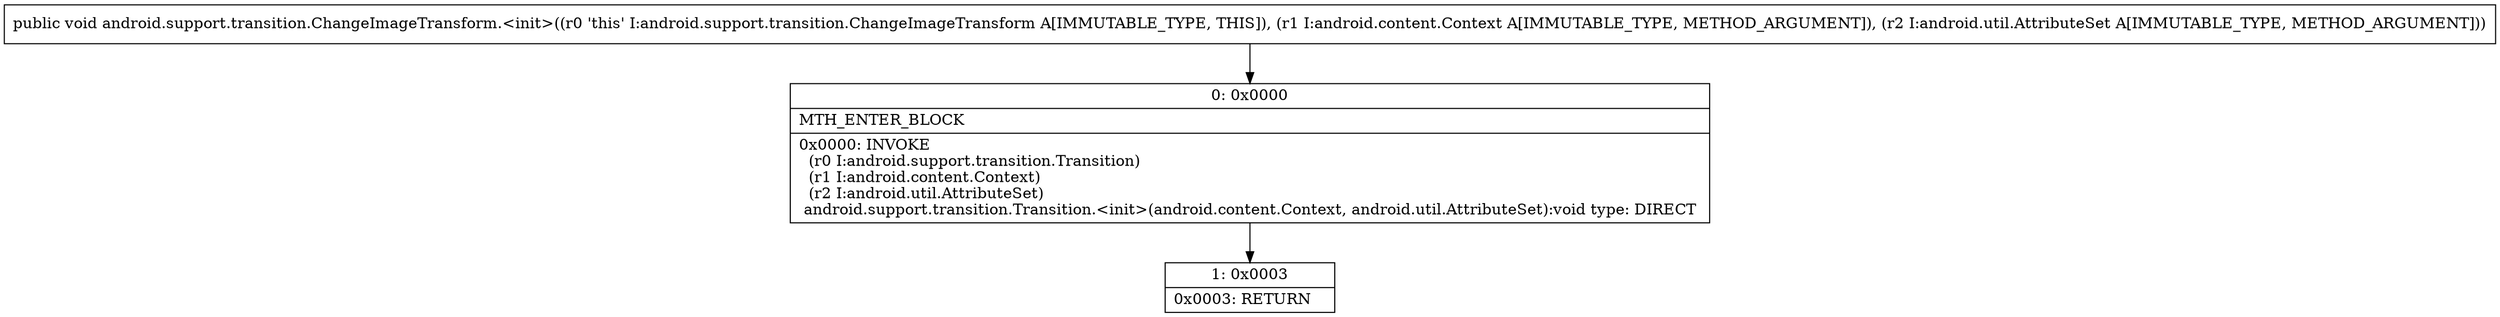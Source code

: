 digraph "CFG forandroid.support.transition.ChangeImageTransform.\<init\>(Landroid\/content\/Context;Landroid\/util\/AttributeSet;)V" {
Node_0 [shape=record,label="{0\:\ 0x0000|MTH_ENTER_BLOCK\l|0x0000: INVOKE  \l  (r0 I:android.support.transition.Transition)\l  (r1 I:android.content.Context)\l  (r2 I:android.util.AttributeSet)\l android.support.transition.Transition.\<init\>(android.content.Context, android.util.AttributeSet):void type: DIRECT \l}"];
Node_1 [shape=record,label="{1\:\ 0x0003|0x0003: RETURN   \l}"];
MethodNode[shape=record,label="{public void android.support.transition.ChangeImageTransform.\<init\>((r0 'this' I:android.support.transition.ChangeImageTransform A[IMMUTABLE_TYPE, THIS]), (r1 I:android.content.Context A[IMMUTABLE_TYPE, METHOD_ARGUMENT]), (r2 I:android.util.AttributeSet A[IMMUTABLE_TYPE, METHOD_ARGUMENT])) }"];
MethodNode -> Node_0;
Node_0 -> Node_1;
}

